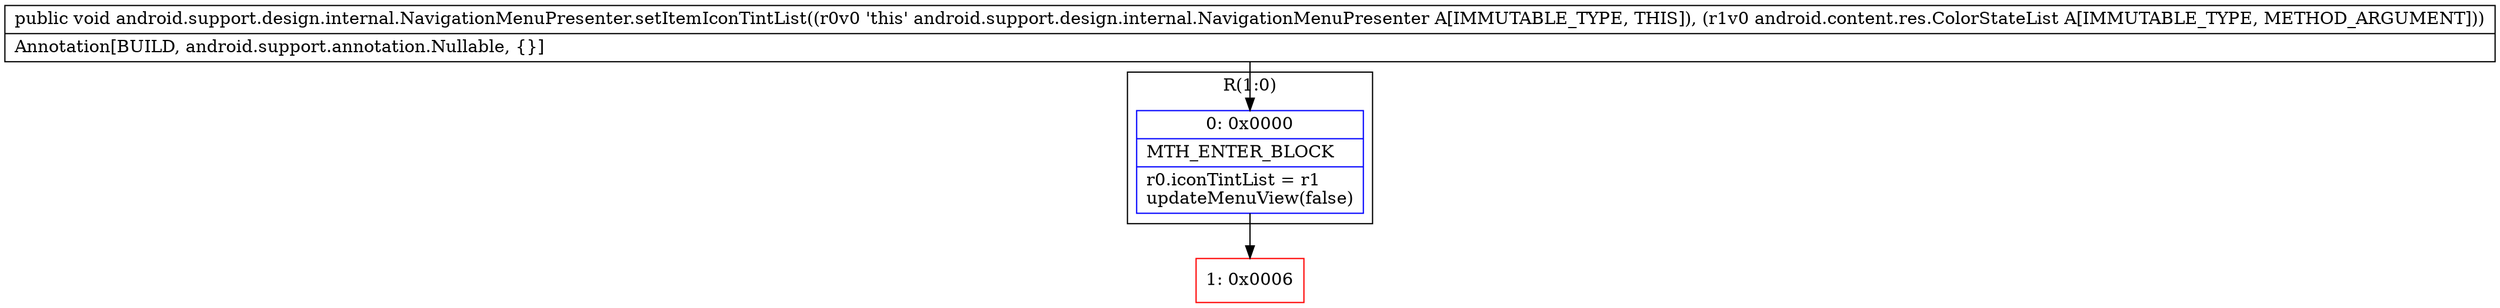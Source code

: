 digraph "CFG forandroid.support.design.internal.NavigationMenuPresenter.setItemIconTintList(Landroid\/content\/res\/ColorStateList;)V" {
subgraph cluster_Region_935501330 {
label = "R(1:0)";
node [shape=record,color=blue];
Node_0 [shape=record,label="{0\:\ 0x0000|MTH_ENTER_BLOCK\l|r0.iconTintList = r1\lupdateMenuView(false)\l}"];
}
Node_1 [shape=record,color=red,label="{1\:\ 0x0006}"];
MethodNode[shape=record,label="{public void android.support.design.internal.NavigationMenuPresenter.setItemIconTintList((r0v0 'this' android.support.design.internal.NavigationMenuPresenter A[IMMUTABLE_TYPE, THIS]), (r1v0 android.content.res.ColorStateList A[IMMUTABLE_TYPE, METHOD_ARGUMENT]))  | Annotation[BUILD, android.support.annotation.Nullable, \{\}]\l}"];
MethodNode -> Node_0;
Node_0 -> Node_1;
}

